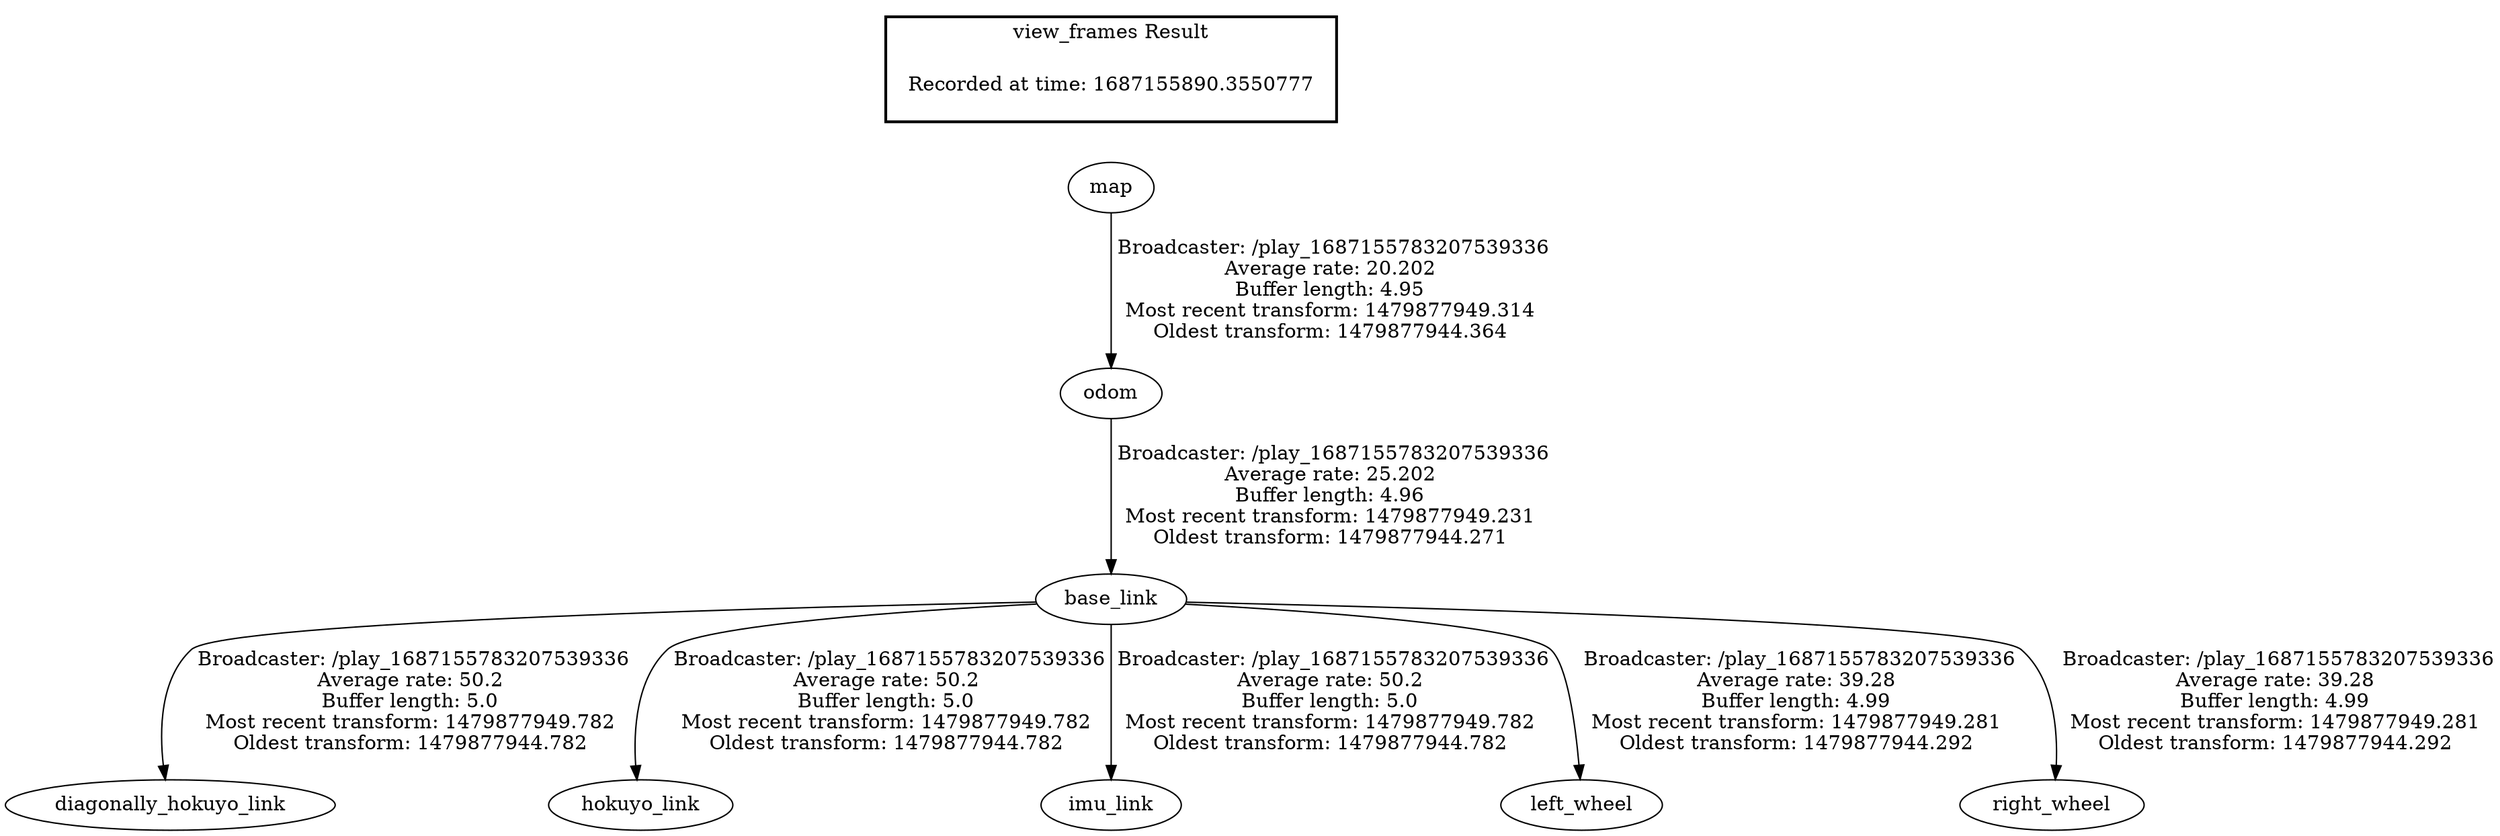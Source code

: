 digraph G {
"base_link" -> "diagonally_hokuyo_link"[label=" Broadcaster: /play_1687155783207539336\nAverage rate: 50.2\nBuffer length: 5.0\nMost recent transform: 1479877949.782\nOldest transform: 1479877944.782\n"];
"odom" -> "base_link"[label=" Broadcaster: /play_1687155783207539336\nAverage rate: 25.202\nBuffer length: 4.96\nMost recent transform: 1479877949.231\nOldest transform: 1479877944.271\n"];
"base_link" -> "hokuyo_link"[label=" Broadcaster: /play_1687155783207539336\nAverage rate: 50.2\nBuffer length: 5.0\nMost recent transform: 1479877949.782\nOldest transform: 1479877944.782\n"];
"base_link" -> "imu_link"[label=" Broadcaster: /play_1687155783207539336\nAverage rate: 50.2\nBuffer length: 5.0\nMost recent transform: 1479877949.782\nOldest transform: 1479877944.782\n"];
"map" -> "odom"[label=" Broadcaster: /play_1687155783207539336\nAverage rate: 20.202\nBuffer length: 4.95\nMost recent transform: 1479877949.314\nOldest transform: 1479877944.364\n"];
"base_link" -> "left_wheel"[label=" Broadcaster: /play_1687155783207539336\nAverage rate: 39.28\nBuffer length: 4.99\nMost recent transform: 1479877949.281\nOldest transform: 1479877944.292\n"];
"base_link" -> "right_wheel"[label=" Broadcaster: /play_1687155783207539336\nAverage rate: 39.28\nBuffer length: 4.99\nMost recent transform: 1479877949.281\nOldest transform: 1479877944.292\n"];
edge [style=invis];
 subgraph cluster_legend { style=bold; color=black; label ="view_frames Result";
"Recorded at time: 1687155890.3550777"[ shape=plaintext ] ;
}->"map";
}